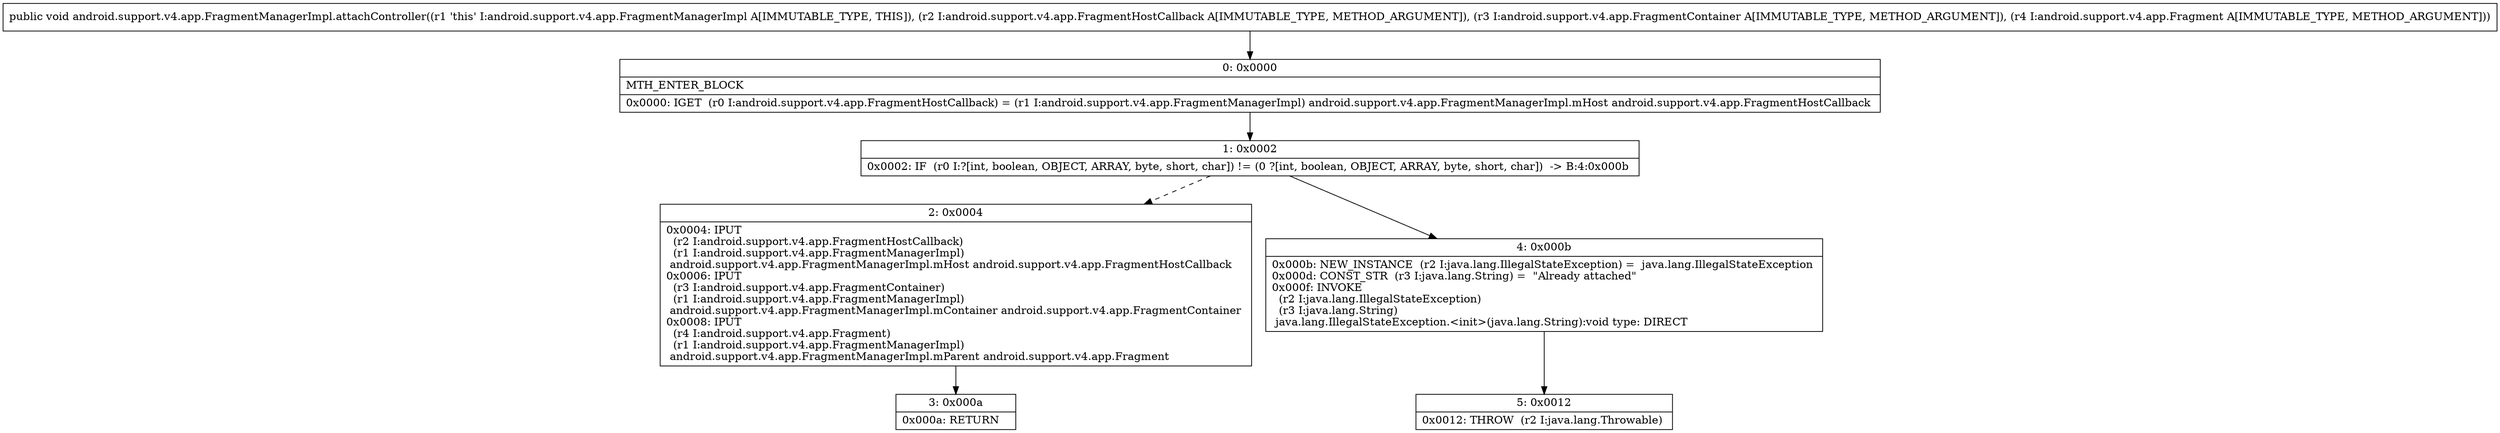 digraph "CFG forandroid.support.v4.app.FragmentManagerImpl.attachController(Landroid\/support\/v4\/app\/FragmentHostCallback;Landroid\/support\/v4\/app\/FragmentContainer;Landroid\/support\/v4\/app\/Fragment;)V" {
Node_0 [shape=record,label="{0\:\ 0x0000|MTH_ENTER_BLOCK\l|0x0000: IGET  (r0 I:android.support.v4.app.FragmentHostCallback) = (r1 I:android.support.v4.app.FragmentManagerImpl) android.support.v4.app.FragmentManagerImpl.mHost android.support.v4.app.FragmentHostCallback \l}"];
Node_1 [shape=record,label="{1\:\ 0x0002|0x0002: IF  (r0 I:?[int, boolean, OBJECT, ARRAY, byte, short, char]) != (0 ?[int, boolean, OBJECT, ARRAY, byte, short, char])  \-\> B:4:0x000b \l}"];
Node_2 [shape=record,label="{2\:\ 0x0004|0x0004: IPUT  \l  (r2 I:android.support.v4.app.FragmentHostCallback)\l  (r1 I:android.support.v4.app.FragmentManagerImpl)\l android.support.v4.app.FragmentManagerImpl.mHost android.support.v4.app.FragmentHostCallback \l0x0006: IPUT  \l  (r3 I:android.support.v4.app.FragmentContainer)\l  (r1 I:android.support.v4.app.FragmentManagerImpl)\l android.support.v4.app.FragmentManagerImpl.mContainer android.support.v4.app.FragmentContainer \l0x0008: IPUT  \l  (r4 I:android.support.v4.app.Fragment)\l  (r1 I:android.support.v4.app.FragmentManagerImpl)\l android.support.v4.app.FragmentManagerImpl.mParent android.support.v4.app.Fragment \l}"];
Node_3 [shape=record,label="{3\:\ 0x000a|0x000a: RETURN   \l}"];
Node_4 [shape=record,label="{4\:\ 0x000b|0x000b: NEW_INSTANCE  (r2 I:java.lang.IllegalStateException) =  java.lang.IllegalStateException \l0x000d: CONST_STR  (r3 I:java.lang.String) =  \"Already attached\" \l0x000f: INVOKE  \l  (r2 I:java.lang.IllegalStateException)\l  (r3 I:java.lang.String)\l java.lang.IllegalStateException.\<init\>(java.lang.String):void type: DIRECT \l}"];
Node_5 [shape=record,label="{5\:\ 0x0012|0x0012: THROW  (r2 I:java.lang.Throwable) \l}"];
MethodNode[shape=record,label="{public void android.support.v4.app.FragmentManagerImpl.attachController((r1 'this' I:android.support.v4.app.FragmentManagerImpl A[IMMUTABLE_TYPE, THIS]), (r2 I:android.support.v4.app.FragmentHostCallback A[IMMUTABLE_TYPE, METHOD_ARGUMENT]), (r3 I:android.support.v4.app.FragmentContainer A[IMMUTABLE_TYPE, METHOD_ARGUMENT]), (r4 I:android.support.v4.app.Fragment A[IMMUTABLE_TYPE, METHOD_ARGUMENT])) }"];
MethodNode -> Node_0;
Node_0 -> Node_1;
Node_1 -> Node_2[style=dashed];
Node_1 -> Node_4;
Node_2 -> Node_3;
Node_4 -> Node_5;
}

